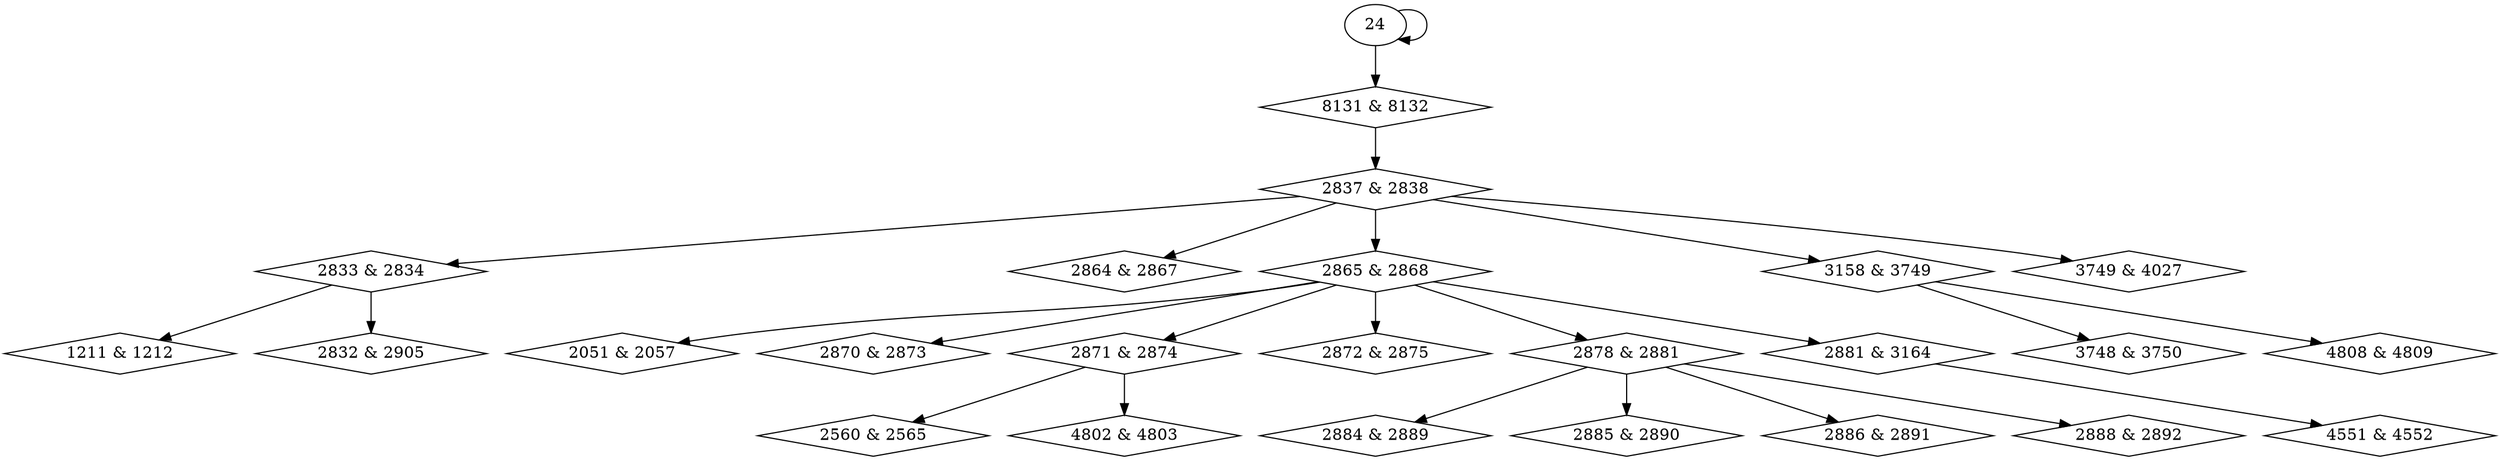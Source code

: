 digraph {
0 [label = "1211 & 1212", shape = diamond];
1 [label = "2051 & 2057", shape = diamond];
2 [label = "2560 & 2565", shape = diamond];
3 [label = "2832 & 2905", shape = diamond];
4 [label = "2833 & 2834", shape = diamond];
5 [label = "2837 & 2838", shape = diamond];
6 [label = "2864 & 2867", shape = diamond];
7 [label = "2865 & 2868", shape = diamond];
8 [label = "2870 & 2873", shape = diamond];
9 [label = "2871 & 2874", shape = diamond];
10 [label = "2872 & 2875", shape = diamond];
11 [label = "2878 & 2881", shape = diamond];
12 [label = "2881 & 3164", shape = diamond];
13 [label = "2884 & 2889", shape = diamond];
14 [label = "2885 & 2890", shape = diamond];
15 [label = "2886 & 2891", shape = diamond];
16 [label = "2888 & 2892", shape = diamond];
17 [label = "3158 & 3749", shape = diamond];
18 [label = "3749 & 4027", shape = diamond];
19 [label = "3748 & 3750", shape = diamond];
20 [label = "4551 & 4552", shape = diamond];
21 [label = "4802 & 4803", shape = diamond];
22 [label = "4808 & 4809", shape = diamond];
23 [label = "8131 & 8132", shape = diamond];
4 -> 0;
7 -> 1;
9 -> 2;
4 -> 3;
5 -> 4;
23 -> 5;
5 -> 6;
5 -> 7;
7 -> 8;
7 -> 9;
7 -> 10;
7 -> 11;
7 -> 12;
11 -> 13;
11 -> 14;
11 -> 15;
11 -> 16;
5 -> 17;
5 -> 18;
17 -> 19;
12 -> 20;
9 -> 21;
17 -> 22;
24 -> 23;
24 -> 24;
}
